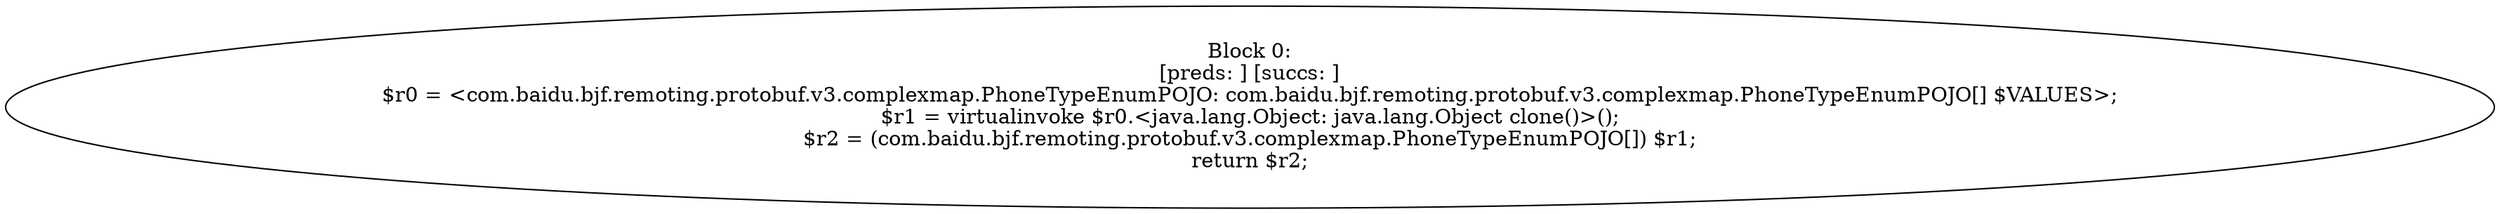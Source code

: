 digraph "unitGraph" {
    "Block 0:
[preds: ] [succs: ]
$r0 = <com.baidu.bjf.remoting.protobuf.v3.complexmap.PhoneTypeEnumPOJO: com.baidu.bjf.remoting.protobuf.v3.complexmap.PhoneTypeEnumPOJO[] $VALUES>;
$r1 = virtualinvoke $r0.<java.lang.Object: java.lang.Object clone()>();
$r2 = (com.baidu.bjf.remoting.protobuf.v3.complexmap.PhoneTypeEnumPOJO[]) $r1;
return $r2;
"
}

